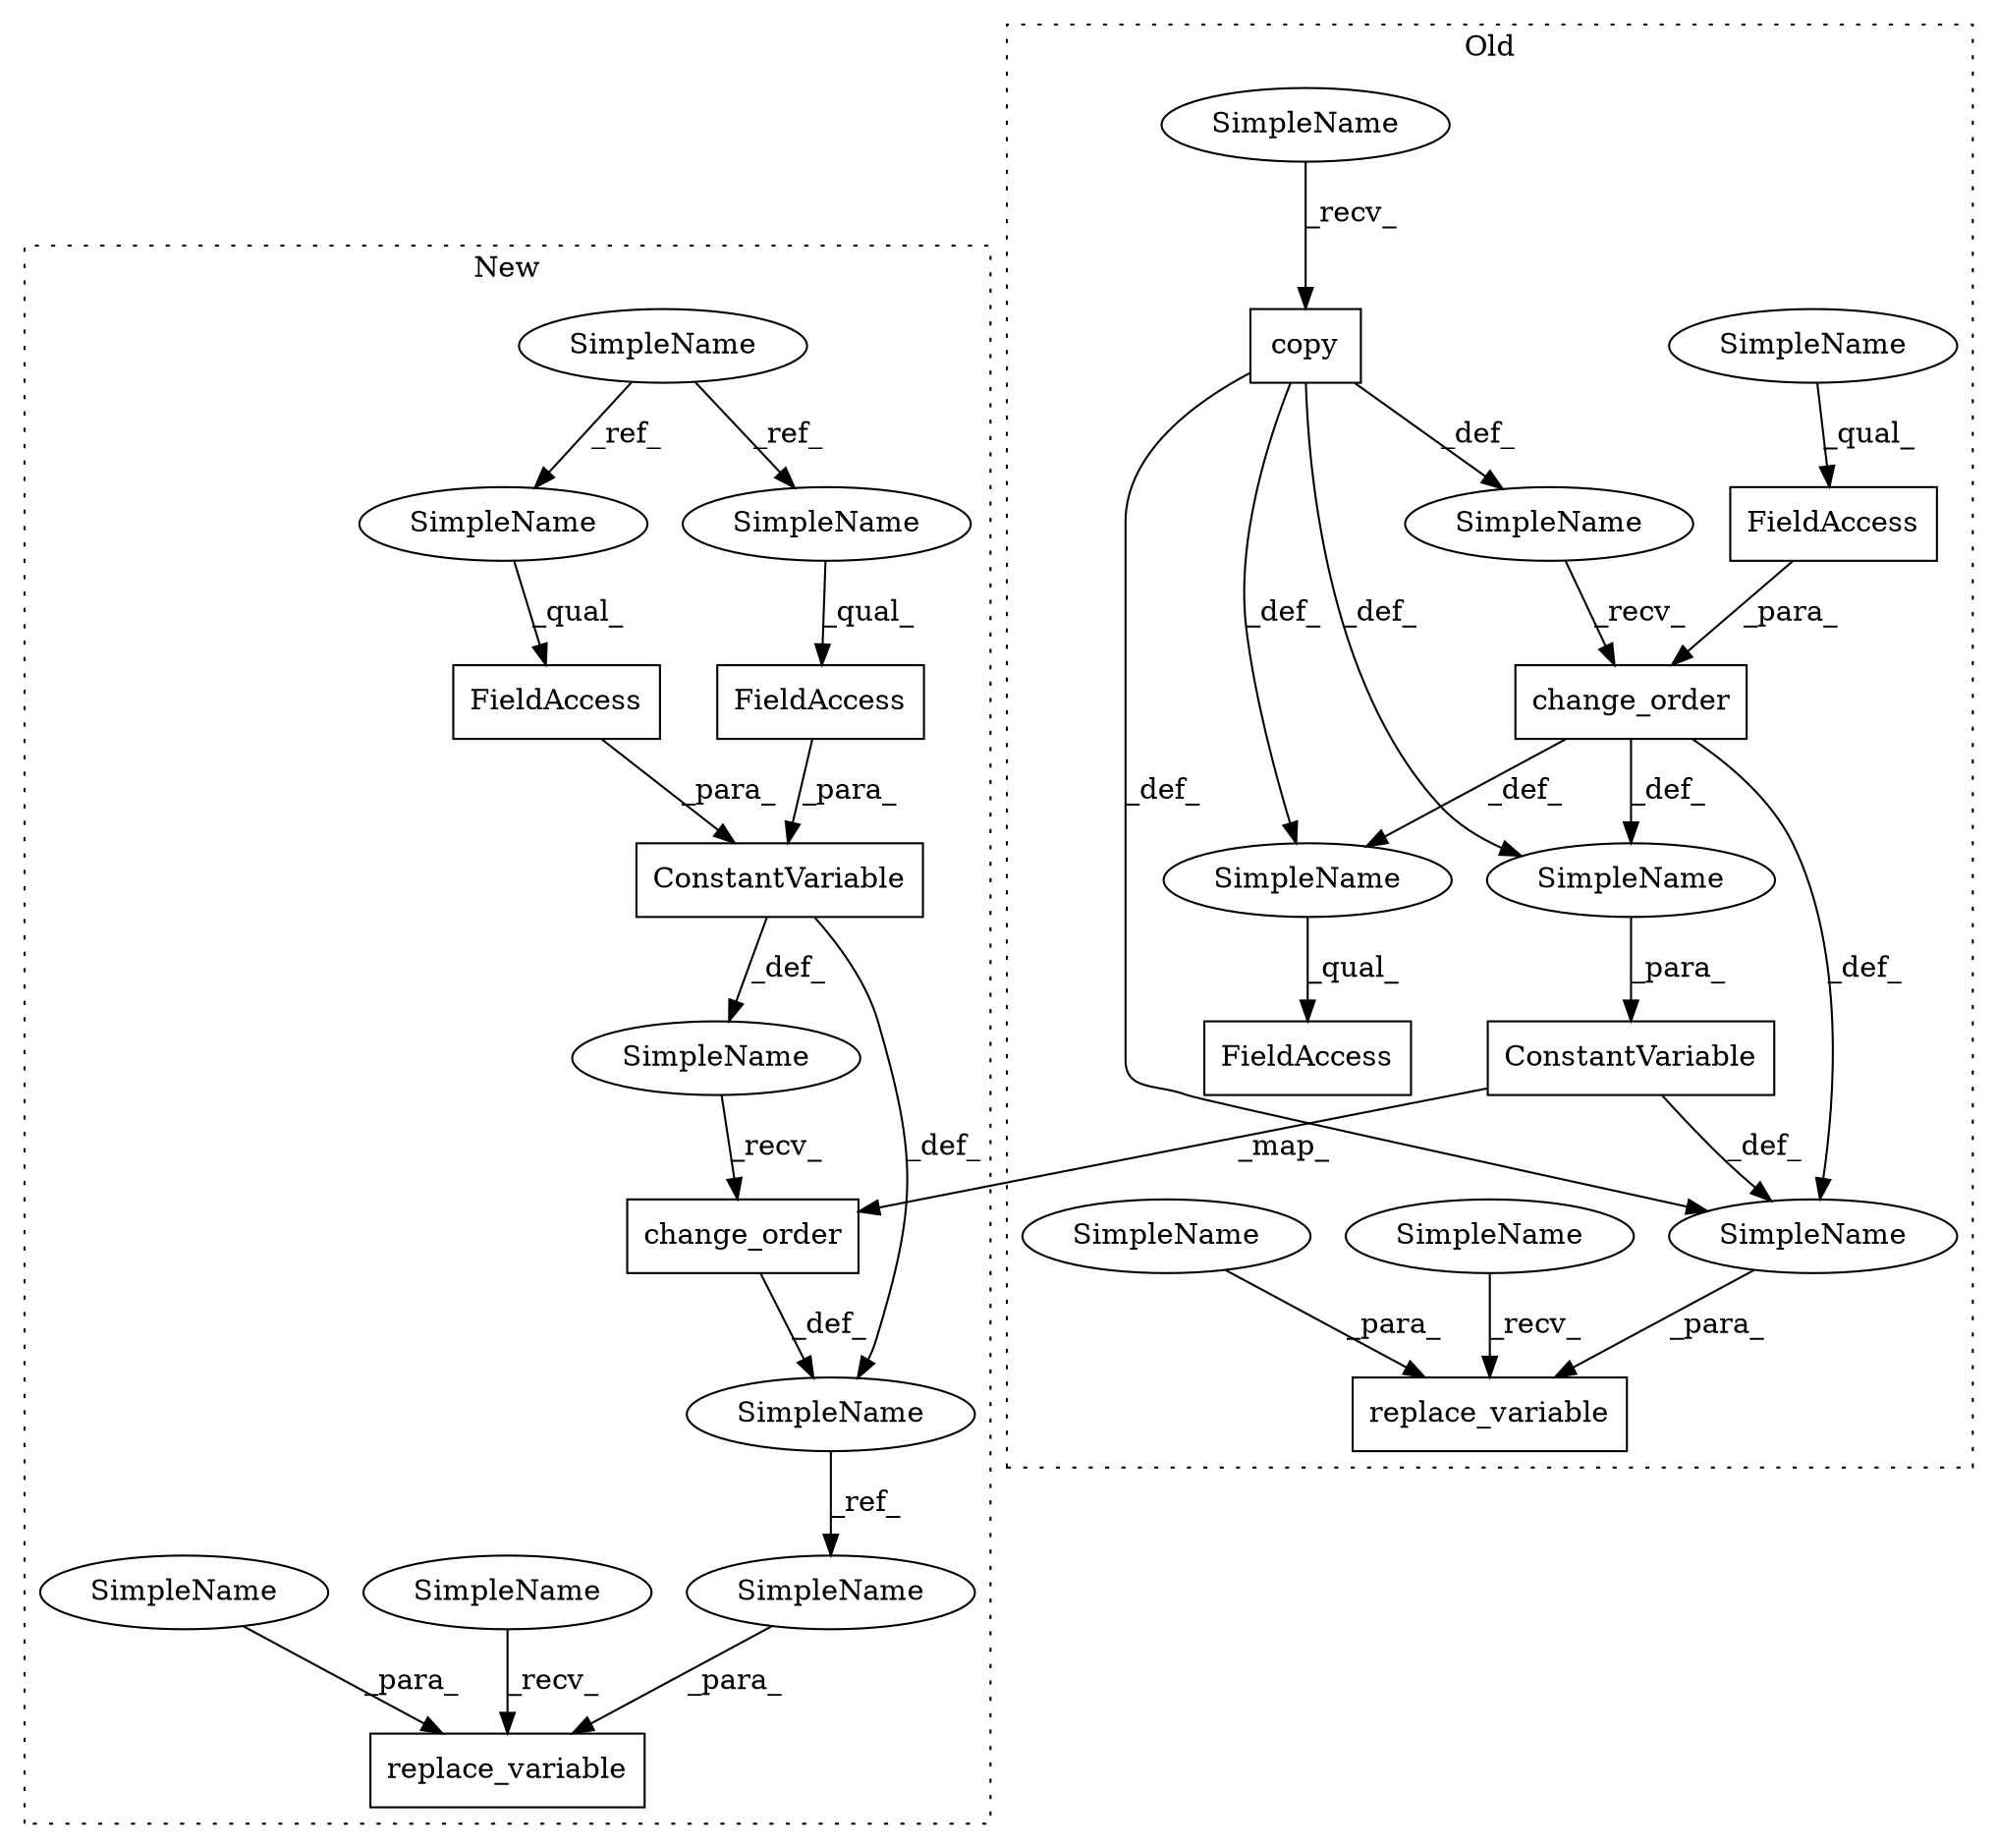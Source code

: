 digraph G {
subgraph cluster0 {
1 [label="ConstantVariable" a="32" s="477,553" l="17,1" shape="box"];
3 [label="change_order" a="32" s="518,538" l="13,1" shape="box"];
4 [label="copy" a="32" s="511" l="6" shape="box"];
9 [label="FieldAccess" a="22" s="531" l="7" shape="box"];
11 [label="replace_variable" a="32" s="452,554" l="17,1" shape="box"];
12 [label="SimpleName" a="42" s="" l="" shape="ellipse"];
14 [label="SimpleName" a="42" s="" l="" shape="ellipse"];
16 [label="SimpleName" a="42" s="" l="" shape="ellipse"];
17 [label="SimpleName" a="42" s="" l="" shape="ellipse"];
18 [label="FieldAccess" a="22" s="508" l="36" shape="box"];
19 [label="SimpleName" a="42" s="439" l="12" shape="ellipse"];
22 [label="SimpleName" a="42" s="475" l="1" shape="ellipse"];
23 [label="SimpleName" a="42" s="531" l="1" shape="ellipse"];
27 [label="SimpleName" a="42" s="508" l="2" shape="ellipse"];
label = "Old";
style="dotted";
}
subgraph cluster1 {
2 [label="change_order" a="32" s="495,515" l="13,1" shape="box"];
5 [label="SimpleName" a="42" s="380" l="2" shape="ellipse"];
6 [label="FieldAccess" a="22" s="477" l="7" shape="box"];
7 [label="ConstantVariable" a="32" s="460,493" l="17,1" shape="box"];
8 [label="FieldAccess" a="22" s="485" l="8" shape="box"];
10 [label="replace_variable" a="32" s="577,607" l="17,1" shape="box"];
13 [label="SimpleName" a="42" s="" l="" shape="ellipse"];
15 [label="SimpleName" a="42" s="454" l="5" shape="ellipse"];
20 [label="SimpleName" a="42" s="485" l="2" shape="ellipse"];
21 [label="SimpleName" a="42" s="477" l="2" shape="ellipse"];
24 [label="SimpleName" a="42" s="602" l="5" shape="ellipse"];
25 [label="SimpleName" a="42" s="564" l="12" shape="ellipse"];
26 [label="SimpleName" a="42" s="600" l="1" shape="ellipse"];
label = "New";
style="dotted";
}
1 -> 12 [label="_def_"];
1 -> 2 [label="_map_"];
2 -> 15 [label="_def_"];
3 -> 16 [label="_def_"];
3 -> 12 [label="_def_"];
3 -> 17 [label="_def_"];
4 -> 12 [label="_def_"];
4 -> 14 [label="_def_"];
4 -> 16 [label="_def_"];
4 -> 17 [label="_def_"];
5 -> 21 [label="_ref_"];
5 -> 20 [label="_ref_"];
6 -> 7 [label="_para_"];
7 -> 13 [label="_def_"];
7 -> 15 [label="_def_"];
8 -> 7 [label="_para_"];
9 -> 3 [label="_para_"];
12 -> 11 [label="_para_"];
13 -> 2 [label="_recv_"];
14 -> 3 [label="_recv_"];
15 -> 24 [label="_ref_"];
16 -> 1 [label="_para_"];
17 -> 18 [label="_qual_"];
19 -> 11 [label="_recv_"];
20 -> 8 [label="_qual_"];
21 -> 6 [label="_qual_"];
22 -> 11 [label="_para_"];
23 -> 9 [label="_qual_"];
24 -> 10 [label="_para_"];
25 -> 10 [label="_recv_"];
26 -> 10 [label="_para_"];
27 -> 4 [label="_recv_"];
}